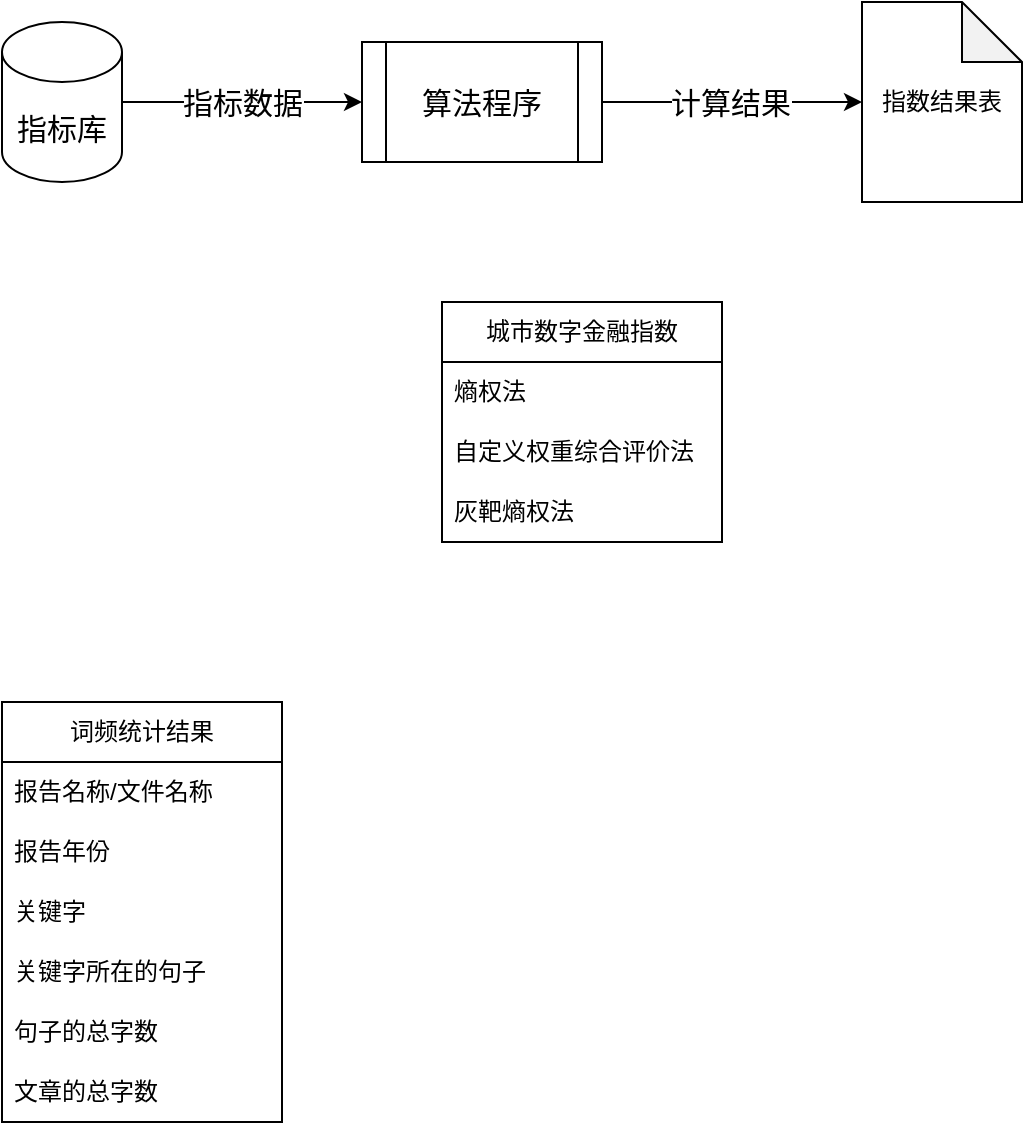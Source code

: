 <mxfile version="21.3.2" type="github">
  <diagram name="第 1 页" id="D-zRkGdbteURsdq92sx2">
    <mxGraphModel dx="1050" dy="596" grid="1" gridSize="10" guides="1" tooltips="1" connect="1" arrows="1" fold="1" page="1" pageScale="1" pageWidth="827" pageHeight="1169" math="0" shadow="0">
      <root>
        <mxCell id="0" />
        <mxCell id="1" parent="0" />
        <mxCell id="9qWCOXx9Cz_qFIpfJlt7-4" style="edgeStyle=orthogonalEdgeStyle;rounded=0;orthogonalLoop=1;jettySize=auto;html=1;exitX=1;exitY=0.5;exitDx=0;exitDy=0;entryX=0;entryY=0.5;entryDx=0;entryDy=0;exitPerimeter=0;fontSize=15;" parent="1" source="9qWCOXx9Cz_qFIpfJlt7-7" target="9qWCOXx9Cz_qFIpfJlt7-3" edge="1">
          <mxGeometry relative="1" as="geometry">
            <mxPoint x="170" y="100" as="sourcePoint" />
          </mxGeometry>
        </mxCell>
        <mxCell id="9qWCOXx9Cz_qFIpfJlt7-8" value="指标数据" style="edgeLabel;html=1;align=center;verticalAlign=middle;resizable=0;points=[];fontSize=15;" parent="9qWCOXx9Cz_qFIpfJlt7-4" vertex="1" connectable="0">
          <mxGeometry x="-0.237" relative="1" as="geometry">
            <mxPoint x="14" as="offset" />
          </mxGeometry>
        </mxCell>
        <mxCell id="9qWCOXx9Cz_qFIpfJlt7-6" style="edgeStyle=orthogonalEdgeStyle;rounded=0;orthogonalLoop=1;jettySize=auto;html=1;exitX=1;exitY=0.5;exitDx=0;exitDy=0;entryX=0;entryY=0.5;entryDx=0;entryDy=0;fontSize=15;entryPerimeter=0;" parent="1" source="9qWCOXx9Cz_qFIpfJlt7-3" target="9qWCOXx9Cz_qFIpfJlt7-18" edge="1">
          <mxGeometry relative="1" as="geometry">
            <mxPoint x="480" y="100" as="targetPoint" />
          </mxGeometry>
        </mxCell>
        <mxCell id="9qWCOXx9Cz_qFIpfJlt7-9" value="计算结果" style="edgeLabel;html=1;align=center;verticalAlign=middle;resizable=0;points=[];fontSize=15;" parent="9qWCOXx9Cz_qFIpfJlt7-6" vertex="1" connectable="0">
          <mxGeometry x="-0.22" y="3" relative="1" as="geometry">
            <mxPoint x="13" y="3" as="offset" />
          </mxGeometry>
        </mxCell>
        <mxCell id="9qWCOXx9Cz_qFIpfJlt7-3" value="算法程序" style="shape=process;whiteSpace=wrap;html=1;backgroundOutline=1;fontSize=15;" parent="1" vertex="1">
          <mxGeometry x="240" y="70" width="120" height="60" as="geometry" />
        </mxCell>
        <mxCell id="9qWCOXx9Cz_qFIpfJlt7-7" value="指标库" style="shape=cylinder3;whiteSpace=wrap;html=1;boundedLbl=1;backgroundOutline=1;size=15;fontSize=15;" parent="1" vertex="1">
          <mxGeometry x="60" y="60" width="60" height="80" as="geometry" />
        </mxCell>
        <mxCell id="9qWCOXx9Cz_qFIpfJlt7-18" value="指数结果表" style="shape=note;whiteSpace=wrap;html=1;backgroundOutline=1;darkOpacity=0.05;" parent="1" vertex="1">
          <mxGeometry x="490" y="50" width="80" height="100" as="geometry" />
        </mxCell>
        <mxCell id="9qWCOXx9Cz_qFIpfJlt7-20" value="词频统计结果" style="swimlane;fontStyle=0;childLayout=stackLayout;horizontal=1;startSize=30;horizontalStack=0;resizeParent=1;resizeParentMax=0;resizeLast=0;collapsible=1;marginBottom=0;whiteSpace=wrap;html=1;" parent="1" vertex="1">
          <mxGeometry x="60" y="400" width="140" height="210" as="geometry" />
        </mxCell>
        <mxCell id="9qWCOXx9Cz_qFIpfJlt7-21" value="报告名称/文件名称" style="text;strokeColor=none;fillColor=none;align=left;verticalAlign=middle;spacingLeft=4;spacingRight=4;overflow=hidden;points=[[0,0.5],[1,0.5]];portConstraint=eastwest;rotatable=0;whiteSpace=wrap;html=1;" parent="9qWCOXx9Cz_qFIpfJlt7-20" vertex="1">
          <mxGeometry y="30" width="140" height="30" as="geometry" />
        </mxCell>
        <mxCell id="9qWCOXx9Cz_qFIpfJlt7-22" value="报告年份" style="text;strokeColor=none;fillColor=none;align=left;verticalAlign=middle;spacingLeft=4;spacingRight=4;overflow=hidden;points=[[0,0.5],[1,0.5]];portConstraint=eastwest;rotatable=0;whiteSpace=wrap;html=1;" parent="9qWCOXx9Cz_qFIpfJlt7-20" vertex="1">
          <mxGeometry y="60" width="140" height="30" as="geometry" />
        </mxCell>
        <mxCell id="9qWCOXx9Cz_qFIpfJlt7-23" value="关键字" style="text;strokeColor=none;fillColor=none;align=left;verticalAlign=middle;spacingLeft=4;spacingRight=4;overflow=hidden;points=[[0,0.5],[1,0.5]];portConstraint=eastwest;rotatable=0;whiteSpace=wrap;html=1;" parent="9qWCOXx9Cz_qFIpfJlt7-20" vertex="1">
          <mxGeometry y="90" width="140" height="30" as="geometry" />
        </mxCell>
        <mxCell id="9qWCOXx9Cz_qFIpfJlt7-24" value="关键字所在的句子" style="text;strokeColor=none;fillColor=none;align=left;verticalAlign=middle;spacingLeft=4;spacingRight=4;overflow=hidden;points=[[0,0.5],[1,0.5]];portConstraint=eastwest;rotatable=0;whiteSpace=wrap;html=1;" parent="9qWCOXx9Cz_qFIpfJlt7-20" vertex="1">
          <mxGeometry y="120" width="140" height="30" as="geometry" />
        </mxCell>
        <mxCell id="9qWCOXx9Cz_qFIpfJlt7-25" value="句子的总字数" style="text;strokeColor=none;fillColor=none;align=left;verticalAlign=middle;spacingLeft=4;spacingRight=4;overflow=hidden;points=[[0,0.5],[1,0.5]];portConstraint=eastwest;rotatable=0;whiteSpace=wrap;html=1;" parent="9qWCOXx9Cz_qFIpfJlt7-20" vertex="1">
          <mxGeometry y="150" width="140" height="30" as="geometry" />
        </mxCell>
        <mxCell id="9qWCOXx9Cz_qFIpfJlt7-26" value="文章的总字数" style="text;strokeColor=none;fillColor=none;align=left;verticalAlign=middle;spacingLeft=4;spacingRight=4;overflow=hidden;points=[[0,0.5],[1,0.5]];portConstraint=eastwest;rotatable=0;whiteSpace=wrap;html=1;" parent="9qWCOXx9Cz_qFIpfJlt7-20" vertex="1">
          <mxGeometry y="180" width="140" height="30" as="geometry" />
        </mxCell>
        <mxCell id="eDDSpT1vU8iJtbELgRpI-1" value="城市数字金融指数" style="swimlane;fontStyle=0;childLayout=stackLayout;horizontal=1;startSize=30;horizontalStack=0;resizeParent=1;resizeParentMax=0;resizeLast=0;collapsible=1;marginBottom=0;whiteSpace=wrap;html=1;" vertex="1" parent="1">
          <mxGeometry x="280" y="200" width="140" height="120" as="geometry" />
        </mxCell>
        <mxCell id="eDDSpT1vU8iJtbELgRpI-2" value="熵权法" style="text;strokeColor=none;fillColor=none;align=left;verticalAlign=middle;spacingLeft=4;spacingRight=4;overflow=hidden;points=[[0,0.5],[1,0.5]];portConstraint=eastwest;rotatable=0;whiteSpace=wrap;html=1;" vertex="1" parent="eDDSpT1vU8iJtbELgRpI-1">
          <mxGeometry y="30" width="140" height="30" as="geometry" />
        </mxCell>
        <mxCell id="eDDSpT1vU8iJtbELgRpI-3" value="自定义权重综合评价法" style="text;strokeColor=none;fillColor=none;align=left;verticalAlign=middle;spacingLeft=4;spacingRight=4;overflow=hidden;points=[[0,0.5],[1,0.5]];portConstraint=eastwest;rotatable=0;whiteSpace=wrap;html=1;" vertex="1" parent="eDDSpT1vU8iJtbELgRpI-1">
          <mxGeometry y="60" width="140" height="30" as="geometry" />
        </mxCell>
        <mxCell id="eDDSpT1vU8iJtbELgRpI-4" value="灰靶熵权法" style="text;strokeColor=none;fillColor=none;align=left;verticalAlign=middle;spacingLeft=4;spacingRight=4;overflow=hidden;points=[[0,0.5],[1,0.5]];portConstraint=eastwest;rotatable=0;whiteSpace=wrap;html=1;" vertex="1" parent="eDDSpT1vU8iJtbELgRpI-1">
          <mxGeometry y="90" width="140" height="30" as="geometry" />
        </mxCell>
      </root>
    </mxGraphModel>
  </diagram>
</mxfile>
